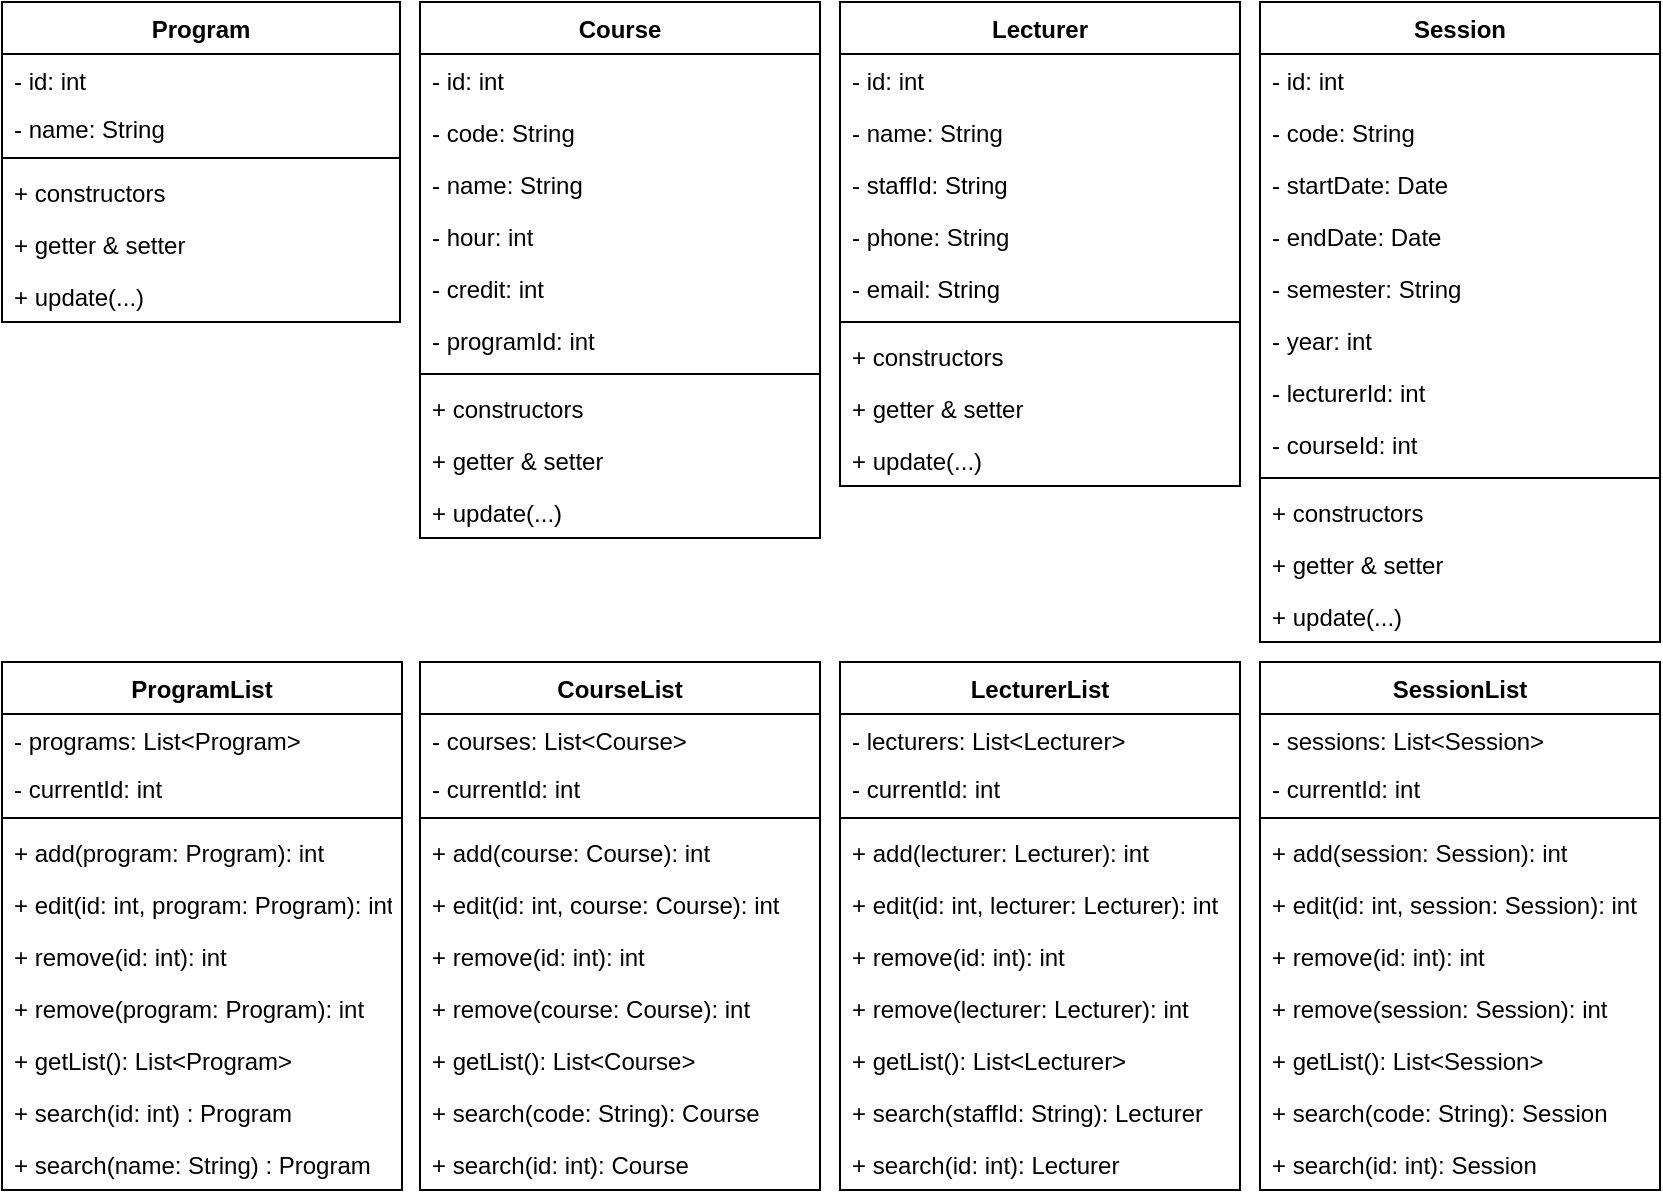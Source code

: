 <mxfile version="19.0.3" type="device"><diagram id="oZxJpT6JI4b_04eO8N4Q" name="Page-1"><mxGraphModel dx="2314" dy="869" grid="1" gridSize="10" guides="1" tooltips="1" connect="1" arrows="1" fold="1" page="1" pageScale="1" pageWidth="1169" pageHeight="1654" math="0" shadow="0"><root><mxCell id="0"/><mxCell id="1" parent="0"/><mxCell id="v8HyNsu235ZyTxbTrq7k-17" value="Program" style="swimlane;fontStyle=1;align=center;verticalAlign=top;childLayout=stackLayout;horizontal=1;startSize=26;horizontalStack=0;resizeParent=1;resizeParentMax=0;resizeLast=0;collapsible=1;marginBottom=0;" parent="1" vertex="1"><mxGeometry x="-1169" width="199" height="160" as="geometry"/></mxCell><mxCell id="v8HyNsu235ZyTxbTrq7k-18" value="- id: int" style="text;strokeColor=none;fillColor=none;align=left;verticalAlign=top;spacingLeft=4;spacingRight=4;overflow=hidden;rotatable=0;points=[[0,0.5],[1,0.5]];portConstraint=eastwest;" parent="v8HyNsu235ZyTxbTrq7k-17" vertex="1"><mxGeometry y="26" width="199" height="24" as="geometry"/></mxCell><mxCell id="v8HyNsu235ZyTxbTrq7k-41" value="- name: String" style="text;strokeColor=none;fillColor=none;align=left;verticalAlign=top;spacingLeft=4;spacingRight=4;overflow=hidden;rotatable=0;points=[[0,0.5],[1,0.5]];portConstraint=eastwest;" parent="v8HyNsu235ZyTxbTrq7k-17" vertex="1"><mxGeometry y="50" width="199" height="24" as="geometry"/></mxCell><mxCell id="v8HyNsu235ZyTxbTrq7k-19" value="" style="line;strokeWidth=1;fillColor=none;align=left;verticalAlign=middle;spacingTop=-1;spacingLeft=3;spacingRight=3;rotatable=0;labelPosition=right;points=[];portConstraint=eastwest;" parent="v8HyNsu235ZyTxbTrq7k-17" vertex="1"><mxGeometry y="74" width="199" height="8" as="geometry"/></mxCell><mxCell id="v8HyNsu235ZyTxbTrq7k-20" value="+ constructors" style="text;strokeColor=none;fillColor=none;align=left;verticalAlign=top;spacingLeft=4;spacingRight=4;overflow=hidden;rotatable=0;points=[[0,0.5],[1,0.5]];portConstraint=eastwest;" parent="v8HyNsu235ZyTxbTrq7k-17" vertex="1"><mxGeometry y="82" width="199" height="26" as="geometry"/></mxCell><mxCell id="aTlGJetLYpkjB8kjlrPy-1" value="+ getter &amp; setter" style="text;strokeColor=none;fillColor=none;align=left;verticalAlign=top;spacingLeft=4;spacingRight=4;overflow=hidden;rotatable=0;points=[[0,0.5],[1,0.5]];portConstraint=eastwest;" parent="v8HyNsu235ZyTxbTrq7k-17" vertex="1"><mxGeometry y="108" width="199" height="26" as="geometry"/></mxCell><mxCell id="aTlGJetLYpkjB8kjlrPy-2" value="+ update(...)" style="text;strokeColor=none;fillColor=none;align=left;verticalAlign=top;spacingLeft=4;spacingRight=4;overflow=hidden;rotatable=0;points=[[0,0.5],[1,0.5]];portConstraint=eastwest;" parent="v8HyNsu235ZyTxbTrq7k-17" vertex="1"><mxGeometry y="134" width="199" height="26" as="geometry"/></mxCell><mxCell id="v8HyNsu235ZyTxbTrq7k-25" value="Course" style="swimlane;fontStyle=1;align=center;verticalAlign=top;childLayout=stackLayout;horizontal=1;startSize=26;horizontalStack=0;resizeParent=1;resizeParentMax=0;resizeLast=0;collapsible=1;marginBottom=0;" parent="1" vertex="1"><mxGeometry x="-960" width="200" height="268" as="geometry"/></mxCell><mxCell id="v8HyNsu235ZyTxbTrq7k-26" value="- id: int" style="text;strokeColor=none;fillColor=none;align=left;verticalAlign=top;spacingLeft=4;spacingRight=4;overflow=hidden;rotatable=0;points=[[0,0.5],[1,0.5]];portConstraint=eastwest;" parent="v8HyNsu235ZyTxbTrq7k-25" vertex="1"><mxGeometry y="26" width="200" height="26" as="geometry"/></mxCell><mxCell id="v8HyNsu235ZyTxbTrq7k-42" value="- code: String" style="text;strokeColor=none;fillColor=none;align=left;verticalAlign=top;spacingLeft=4;spacingRight=4;overflow=hidden;rotatable=0;points=[[0,0.5],[1,0.5]];portConstraint=eastwest;" parent="v8HyNsu235ZyTxbTrq7k-25" vertex="1"><mxGeometry y="52" width="200" height="26" as="geometry"/></mxCell><mxCell id="v8HyNsu235ZyTxbTrq7k-47" value="- name: String" style="text;strokeColor=none;fillColor=none;align=left;verticalAlign=top;spacingLeft=4;spacingRight=4;overflow=hidden;rotatable=0;points=[[0,0.5],[1,0.5]];portConstraint=eastwest;" parent="v8HyNsu235ZyTxbTrq7k-25" vertex="1"><mxGeometry y="78" width="200" height="26" as="geometry"/></mxCell><mxCell id="v8HyNsu235ZyTxbTrq7k-46" value="- hour: int" style="text;strokeColor=none;fillColor=none;align=left;verticalAlign=top;spacingLeft=4;spacingRight=4;overflow=hidden;rotatable=0;points=[[0,0.5],[1,0.5]];portConstraint=eastwest;" parent="v8HyNsu235ZyTxbTrq7k-25" vertex="1"><mxGeometry y="104" width="200" height="26" as="geometry"/></mxCell><mxCell id="v8HyNsu235ZyTxbTrq7k-45" value="- credit: int" style="text;strokeColor=none;fillColor=none;align=left;verticalAlign=top;spacingLeft=4;spacingRight=4;overflow=hidden;rotatable=0;points=[[0,0.5],[1,0.5]];portConstraint=eastwest;" parent="v8HyNsu235ZyTxbTrq7k-25" vertex="1"><mxGeometry y="130" width="200" height="26" as="geometry"/></mxCell><mxCell id="v8HyNsu235ZyTxbTrq7k-53" value="- programId: int" style="text;strokeColor=none;fillColor=none;align=left;verticalAlign=top;spacingLeft=4;spacingRight=4;overflow=hidden;rotatable=0;points=[[0,0.5],[1,0.5]];portConstraint=eastwest;" parent="v8HyNsu235ZyTxbTrq7k-25" vertex="1"><mxGeometry y="156" width="200" height="26" as="geometry"/></mxCell><mxCell id="v8HyNsu235ZyTxbTrq7k-27" value="" style="line;strokeWidth=1;fillColor=none;align=left;verticalAlign=middle;spacingTop=-1;spacingLeft=3;spacingRight=3;rotatable=0;labelPosition=right;points=[];portConstraint=eastwest;" parent="v8HyNsu235ZyTxbTrq7k-25" vertex="1"><mxGeometry y="182" width="200" height="8" as="geometry"/></mxCell><mxCell id="v8HyNsu235ZyTxbTrq7k-28" value="+ constructors" style="text;strokeColor=none;fillColor=none;align=left;verticalAlign=top;spacingLeft=4;spacingRight=4;overflow=hidden;rotatable=0;points=[[0,0.5],[1,0.5]];portConstraint=eastwest;" parent="v8HyNsu235ZyTxbTrq7k-25" vertex="1"><mxGeometry y="190" width="200" height="26" as="geometry"/></mxCell><mxCell id="aTlGJetLYpkjB8kjlrPy-3" value="+ getter &amp; setter" style="text;strokeColor=none;fillColor=none;align=left;verticalAlign=top;spacingLeft=4;spacingRight=4;overflow=hidden;rotatable=0;points=[[0,0.5],[1,0.5]];portConstraint=eastwest;" parent="v8HyNsu235ZyTxbTrq7k-25" vertex="1"><mxGeometry y="216" width="200" height="26" as="geometry"/></mxCell><mxCell id="aTlGJetLYpkjB8kjlrPy-4" value="+ update(...)" style="text;strokeColor=none;fillColor=none;align=left;verticalAlign=top;spacingLeft=4;spacingRight=4;overflow=hidden;rotatable=0;points=[[0,0.5],[1,0.5]];portConstraint=eastwest;" parent="v8HyNsu235ZyTxbTrq7k-25" vertex="1"><mxGeometry y="242" width="200" height="26" as="geometry"/></mxCell><mxCell id="v8HyNsu235ZyTxbTrq7k-29" value="Lecturer" style="swimlane;fontStyle=1;align=center;verticalAlign=top;childLayout=stackLayout;horizontal=1;startSize=26;horizontalStack=0;resizeParent=1;resizeParentMax=0;resizeLast=0;collapsible=1;marginBottom=0;" parent="1" vertex="1"><mxGeometry x="-750" width="200" height="242" as="geometry"/></mxCell><mxCell id="v8HyNsu235ZyTxbTrq7k-30" value="- id: int" style="text;strokeColor=none;fillColor=none;align=left;verticalAlign=top;spacingLeft=4;spacingRight=4;overflow=hidden;rotatable=0;points=[[0,0.5],[1,0.5]];portConstraint=eastwest;" parent="v8HyNsu235ZyTxbTrq7k-29" vertex="1"><mxGeometry y="26" width="200" height="26" as="geometry"/></mxCell><mxCell id="v8HyNsu235ZyTxbTrq7k-48" value="- name: String" style="text;strokeColor=none;fillColor=none;align=left;verticalAlign=top;spacingLeft=4;spacingRight=4;overflow=hidden;rotatable=0;points=[[0,0.5],[1,0.5]];portConstraint=eastwest;" parent="v8HyNsu235ZyTxbTrq7k-29" vertex="1"><mxGeometry y="52" width="200" height="26" as="geometry"/></mxCell><mxCell id="v8HyNsu235ZyTxbTrq7k-51" value="- staffId: String" style="text;strokeColor=none;fillColor=none;align=left;verticalAlign=top;spacingLeft=4;spacingRight=4;overflow=hidden;rotatable=0;points=[[0,0.5],[1,0.5]];portConstraint=eastwest;" parent="v8HyNsu235ZyTxbTrq7k-29" vertex="1"><mxGeometry y="78" width="200" height="26" as="geometry"/></mxCell><mxCell id="v8HyNsu235ZyTxbTrq7k-50" value="- phone: String" style="text;strokeColor=none;fillColor=none;align=left;verticalAlign=top;spacingLeft=4;spacingRight=4;overflow=hidden;rotatable=0;points=[[0,0.5],[1,0.5]];portConstraint=eastwest;" parent="v8HyNsu235ZyTxbTrq7k-29" vertex="1"><mxGeometry y="104" width="200" height="26" as="geometry"/></mxCell><mxCell id="v8HyNsu235ZyTxbTrq7k-49" value="- email: String" style="text;strokeColor=none;fillColor=none;align=left;verticalAlign=top;spacingLeft=4;spacingRight=4;overflow=hidden;rotatable=0;points=[[0,0.5],[1,0.5]];portConstraint=eastwest;" parent="v8HyNsu235ZyTxbTrq7k-29" vertex="1"><mxGeometry y="130" width="200" height="26" as="geometry"/></mxCell><mxCell id="v8HyNsu235ZyTxbTrq7k-31" value="" style="line;strokeWidth=1;fillColor=none;align=left;verticalAlign=middle;spacingTop=-1;spacingLeft=3;spacingRight=3;rotatable=0;labelPosition=right;points=[];portConstraint=eastwest;" parent="v8HyNsu235ZyTxbTrq7k-29" vertex="1"><mxGeometry y="156" width="200" height="8" as="geometry"/></mxCell><mxCell id="v8HyNsu235ZyTxbTrq7k-32" value="+ constructors" style="text;strokeColor=none;fillColor=none;align=left;verticalAlign=top;spacingLeft=4;spacingRight=4;overflow=hidden;rotatable=0;points=[[0,0.5],[1,0.5]];portConstraint=eastwest;" parent="v8HyNsu235ZyTxbTrq7k-29" vertex="1"><mxGeometry y="164" width="200" height="26" as="geometry"/></mxCell><mxCell id="aTlGJetLYpkjB8kjlrPy-5" value="+ getter &amp; setter" style="text;strokeColor=none;fillColor=none;align=left;verticalAlign=top;spacingLeft=4;spacingRight=4;overflow=hidden;rotatable=0;points=[[0,0.5],[1,0.5]];portConstraint=eastwest;" parent="v8HyNsu235ZyTxbTrq7k-29" vertex="1"><mxGeometry y="190" width="200" height="26" as="geometry"/></mxCell><mxCell id="aTlGJetLYpkjB8kjlrPy-6" value="+ update(...)" style="text;strokeColor=none;fillColor=none;align=left;verticalAlign=top;spacingLeft=4;spacingRight=4;overflow=hidden;rotatable=0;points=[[0,0.5],[1,0.5]];portConstraint=eastwest;" parent="v8HyNsu235ZyTxbTrq7k-29" vertex="1"><mxGeometry y="216" width="200" height="26" as="geometry"/></mxCell><mxCell id="v8HyNsu235ZyTxbTrq7k-33" value="Session" style="swimlane;fontStyle=1;align=center;verticalAlign=top;childLayout=stackLayout;horizontal=1;startSize=26;horizontalStack=0;resizeParent=1;resizeParentMax=0;resizeLast=0;collapsible=1;marginBottom=0;" parent="1" vertex="1"><mxGeometry x="-540" width="200" height="320" as="geometry"/></mxCell><mxCell id="v8HyNsu235ZyTxbTrq7k-34" value="- id: int" style="text;strokeColor=none;fillColor=none;align=left;verticalAlign=top;spacingLeft=4;spacingRight=4;overflow=hidden;rotatable=0;points=[[0,0.5],[1,0.5]];portConstraint=eastwest;" parent="v8HyNsu235ZyTxbTrq7k-33" vertex="1"><mxGeometry y="26" width="200" height="26" as="geometry"/></mxCell><mxCell id="aTlGJetLYpkjB8kjlrPy-13" value="- code: String" style="text;strokeColor=none;fillColor=none;align=left;verticalAlign=top;spacingLeft=4;spacingRight=4;overflow=hidden;rotatable=0;points=[[0,0.5],[1,0.5]];portConstraint=eastwest;" parent="v8HyNsu235ZyTxbTrq7k-33" vertex="1"><mxGeometry y="52" width="200" height="26" as="geometry"/></mxCell><mxCell id="v8HyNsu235ZyTxbTrq7k-57" value="- startDate: Date" style="text;strokeColor=none;fillColor=none;align=left;verticalAlign=top;spacingLeft=4;spacingRight=4;overflow=hidden;rotatable=0;points=[[0,0.5],[1,0.5]];portConstraint=eastwest;" parent="v8HyNsu235ZyTxbTrq7k-33" vertex="1"><mxGeometry y="78" width="200" height="26" as="geometry"/></mxCell><mxCell id="v8HyNsu235ZyTxbTrq7k-56" value="- endDate: Date" style="text;strokeColor=none;fillColor=none;align=left;verticalAlign=top;spacingLeft=4;spacingRight=4;overflow=hidden;rotatable=0;points=[[0,0.5],[1,0.5]];portConstraint=eastwest;" parent="v8HyNsu235ZyTxbTrq7k-33" vertex="1"><mxGeometry y="104" width="200" height="26" as="geometry"/></mxCell><mxCell id="v8HyNsu235ZyTxbTrq7k-55" value="- semester: String" style="text;strokeColor=none;fillColor=none;align=left;verticalAlign=top;spacingLeft=4;spacingRight=4;overflow=hidden;rotatable=0;points=[[0,0.5],[1,0.5]];portConstraint=eastwest;" parent="v8HyNsu235ZyTxbTrq7k-33" vertex="1"><mxGeometry y="130" width="200" height="26" as="geometry"/></mxCell><mxCell id="v8HyNsu235ZyTxbTrq7k-54" value="- year: int" style="text;strokeColor=none;fillColor=none;align=left;verticalAlign=top;spacingLeft=4;spacingRight=4;overflow=hidden;rotatable=0;points=[[0,0.5],[1,0.5]];portConstraint=eastwest;" parent="v8HyNsu235ZyTxbTrq7k-33" vertex="1"><mxGeometry y="156" width="200" height="26" as="geometry"/></mxCell><mxCell id="v8HyNsu235ZyTxbTrq7k-58" value="- lecturerId: int" style="text;strokeColor=none;fillColor=none;align=left;verticalAlign=top;spacingLeft=4;spacingRight=4;overflow=hidden;rotatable=0;points=[[0,0.5],[1,0.5]];portConstraint=eastwest;" parent="v8HyNsu235ZyTxbTrq7k-33" vertex="1"><mxGeometry y="182" width="200" height="26" as="geometry"/></mxCell><mxCell id="v8HyNsu235ZyTxbTrq7k-59" value="- courseId: int" style="text;strokeColor=none;fillColor=none;align=left;verticalAlign=top;spacingLeft=4;spacingRight=4;overflow=hidden;rotatable=0;points=[[0,0.5],[1,0.5]];portConstraint=eastwest;" parent="v8HyNsu235ZyTxbTrq7k-33" vertex="1"><mxGeometry y="208" width="200" height="26" as="geometry"/></mxCell><mxCell id="v8HyNsu235ZyTxbTrq7k-35" value="" style="line;strokeWidth=1;fillColor=none;align=left;verticalAlign=middle;spacingTop=-1;spacingLeft=3;spacingRight=3;rotatable=0;labelPosition=right;points=[];portConstraint=eastwest;" parent="v8HyNsu235ZyTxbTrq7k-33" vertex="1"><mxGeometry y="234" width="200" height="8" as="geometry"/></mxCell><mxCell id="v8HyNsu235ZyTxbTrq7k-36" value="+ constructors" style="text;strokeColor=none;fillColor=none;align=left;verticalAlign=top;spacingLeft=4;spacingRight=4;overflow=hidden;rotatable=0;points=[[0,0.5],[1,0.5]];portConstraint=eastwest;" parent="v8HyNsu235ZyTxbTrq7k-33" vertex="1"><mxGeometry y="242" width="200" height="26" as="geometry"/></mxCell><mxCell id="aTlGJetLYpkjB8kjlrPy-7" value="+ getter &amp; setter" style="text;strokeColor=none;fillColor=none;align=left;verticalAlign=top;spacingLeft=4;spacingRight=4;overflow=hidden;rotatable=0;points=[[0,0.5],[1,0.5]];portConstraint=eastwest;" parent="v8HyNsu235ZyTxbTrq7k-33" vertex="1"><mxGeometry y="268" width="200" height="26" as="geometry"/></mxCell><mxCell id="aTlGJetLYpkjB8kjlrPy-8" value="+ update(...)" style="text;strokeColor=none;fillColor=none;align=left;verticalAlign=top;spacingLeft=4;spacingRight=4;overflow=hidden;rotatable=0;points=[[0,0.5],[1,0.5]];portConstraint=eastwest;" parent="v8HyNsu235ZyTxbTrq7k-33" vertex="1"><mxGeometry y="294" width="200" height="26" as="geometry"/></mxCell><mxCell id="v8HyNsu235ZyTxbTrq7k-60" value="ProgramList" style="swimlane;fontStyle=1;align=center;verticalAlign=top;childLayout=stackLayout;horizontal=1;startSize=26;horizontalStack=0;resizeParent=1;resizeParentMax=0;resizeLast=0;collapsible=1;marginBottom=0;" parent="1" vertex="1"><mxGeometry x="-1169" y="330" width="200" height="264" as="geometry"/></mxCell><mxCell id="v8HyNsu235ZyTxbTrq7k-61" value="- programs: List&lt;Program&gt;" style="text;strokeColor=none;fillColor=none;align=left;verticalAlign=top;spacingLeft=4;spacingRight=4;overflow=hidden;rotatable=0;points=[[0,0.5],[1,0.5]];portConstraint=eastwest;" parent="v8HyNsu235ZyTxbTrq7k-60" vertex="1"><mxGeometry y="26" width="200" height="24" as="geometry"/></mxCell><mxCell id="v8HyNsu235ZyTxbTrq7k-62" value="- currentId: int" style="text;strokeColor=none;fillColor=none;align=left;verticalAlign=top;spacingLeft=4;spacingRight=4;overflow=hidden;rotatable=0;points=[[0,0.5],[1,0.5]];portConstraint=eastwest;" parent="v8HyNsu235ZyTxbTrq7k-60" vertex="1"><mxGeometry y="50" width="200" height="24" as="geometry"/></mxCell><mxCell id="v8HyNsu235ZyTxbTrq7k-63" value="" style="line;strokeWidth=1;fillColor=none;align=left;verticalAlign=middle;spacingTop=-1;spacingLeft=3;spacingRight=3;rotatable=0;labelPosition=right;points=[];portConstraint=eastwest;" parent="v8HyNsu235ZyTxbTrq7k-60" vertex="1"><mxGeometry y="74" width="200" height="8" as="geometry"/></mxCell><mxCell id="v8HyNsu235ZyTxbTrq7k-64" value="+ add(program: Program): int" style="text;strokeColor=none;fillColor=none;align=left;verticalAlign=top;spacingLeft=4;spacingRight=4;overflow=hidden;rotatable=0;points=[[0,0.5],[1,0.5]];portConstraint=eastwest;" parent="v8HyNsu235ZyTxbTrq7k-60" vertex="1"><mxGeometry y="82" width="200" height="26" as="geometry"/></mxCell><mxCell id="v8HyNsu235ZyTxbTrq7k-70" value="+ edit(id: int, program: Program): int" style="text;strokeColor=none;fillColor=none;align=left;verticalAlign=top;spacingLeft=4;spacingRight=4;overflow=hidden;rotatable=0;points=[[0,0.5],[1,0.5]];portConstraint=eastwest;" parent="v8HyNsu235ZyTxbTrq7k-60" vertex="1"><mxGeometry y="108" width="200" height="26" as="geometry"/></mxCell><mxCell id="v8HyNsu235ZyTxbTrq7k-71" value="+ remove(id: int): int" style="text;strokeColor=none;fillColor=none;align=left;verticalAlign=top;spacingLeft=4;spacingRight=4;overflow=hidden;rotatable=0;points=[[0,0.5],[1,0.5]];portConstraint=eastwest;" parent="v8HyNsu235ZyTxbTrq7k-60" vertex="1"><mxGeometry y="134" width="200" height="26" as="geometry"/></mxCell><mxCell id="HqZdquIFN7xeBruBLOPi-1" value="+ remove(program: Program): int" style="text;strokeColor=none;fillColor=none;align=left;verticalAlign=top;spacingLeft=4;spacingRight=4;overflow=hidden;rotatable=0;points=[[0,0.5],[1,0.5]];portConstraint=eastwest;" parent="v8HyNsu235ZyTxbTrq7k-60" vertex="1"><mxGeometry y="160" width="200" height="26" as="geometry"/></mxCell><mxCell id="v8HyNsu235ZyTxbTrq7k-72" value="+ getList(): List&lt;Program&gt;" style="text;strokeColor=none;fillColor=none;align=left;verticalAlign=top;spacingLeft=4;spacingRight=4;overflow=hidden;rotatable=0;points=[[0,0.5],[1,0.5]];portConstraint=eastwest;" parent="v8HyNsu235ZyTxbTrq7k-60" vertex="1"><mxGeometry y="186" width="200" height="26" as="geometry"/></mxCell><mxCell id="aTlGJetLYpkjB8kjlrPy-9" value="+ search(id: int) : Program" style="text;strokeColor=none;fillColor=none;align=left;verticalAlign=top;spacingLeft=4;spacingRight=4;overflow=hidden;rotatable=0;points=[[0,0.5],[1,0.5]];portConstraint=eastwest;" parent="v8HyNsu235ZyTxbTrq7k-60" vertex="1"><mxGeometry y="212" width="200" height="26" as="geometry"/></mxCell><mxCell id="a7wjYaLrGyi0eOPv8i37-1" value="+ search(name: String) : Program" style="text;strokeColor=none;fillColor=none;align=left;verticalAlign=top;spacingLeft=4;spacingRight=4;overflow=hidden;rotatable=0;points=[[0,0.5],[1,0.5]];portConstraint=eastwest;" parent="v8HyNsu235ZyTxbTrq7k-60" vertex="1"><mxGeometry y="238" width="200" height="26" as="geometry"/></mxCell><mxCell id="v8HyNsu235ZyTxbTrq7k-84" value="LecturerList" style="swimlane;fontStyle=1;align=center;verticalAlign=top;childLayout=stackLayout;horizontal=1;startSize=26;horizontalStack=0;resizeParent=1;resizeParentMax=0;resizeLast=0;collapsible=1;marginBottom=0;" parent="1" vertex="1"><mxGeometry x="-750" y="330" width="200" height="264" as="geometry"/></mxCell><mxCell id="v8HyNsu235ZyTxbTrq7k-85" value="- lecturers: List&lt;Lecturer&gt;" style="text;strokeColor=none;fillColor=none;align=left;verticalAlign=top;spacingLeft=4;spacingRight=4;overflow=hidden;rotatable=0;points=[[0,0.5],[1,0.5]];portConstraint=eastwest;" parent="v8HyNsu235ZyTxbTrq7k-84" vertex="1"><mxGeometry y="26" width="200" height="24" as="geometry"/></mxCell><mxCell id="v8HyNsu235ZyTxbTrq7k-86" value="- currentId: int" style="text;strokeColor=none;fillColor=none;align=left;verticalAlign=top;spacingLeft=4;spacingRight=4;overflow=hidden;rotatable=0;points=[[0,0.5],[1,0.5]];portConstraint=eastwest;" parent="v8HyNsu235ZyTxbTrq7k-84" vertex="1"><mxGeometry y="50" width="200" height="24" as="geometry"/></mxCell><mxCell id="v8HyNsu235ZyTxbTrq7k-87" value="" style="line;strokeWidth=1;fillColor=none;align=left;verticalAlign=middle;spacingTop=-1;spacingLeft=3;spacingRight=3;rotatable=0;labelPosition=right;points=[];portConstraint=eastwest;" parent="v8HyNsu235ZyTxbTrq7k-84" vertex="1"><mxGeometry y="74" width="200" height="8" as="geometry"/></mxCell><mxCell id="v8HyNsu235ZyTxbTrq7k-88" value="+ add(lecturer: Lecturer): int" style="text;strokeColor=none;fillColor=none;align=left;verticalAlign=top;spacingLeft=4;spacingRight=4;overflow=hidden;rotatable=0;points=[[0,0.5],[1,0.5]];portConstraint=eastwest;" parent="v8HyNsu235ZyTxbTrq7k-84" vertex="1"><mxGeometry y="82" width="200" height="26" as="geometry"/></mxCell><mxCell id="v8HyNsu235ZyTxbTrq7k-89" value="+ edit(id: int, lecturer: Lecturer): int" style="text;strokeColor=none;fillColor=none;align=left;verticalAlign=top;spacingLeft=4;spacingRight=4;overflow=hidden;rotatable=0;points=[[0,0.5],[1,0.5]];portConstraint=eastwest;" parent="v8HyNsu235ZyTxbTrq7k-84" vertex="1"><mxGeometry y="108" width="200" height="26" as="geometry"/></mxCell><mxCell id="v8HyNsu235ZyTxbTrq7k-90" value="+ remove(id: int): int" style="text;strokeColor=none;fillColor=none;align=left;verticalAlign=top;spacingLeft=4;spacingRight=4;overflow=hidden;rotatable=0;points=[[0,0.5],[1,0.5]];portConstraint=eastwest;" parent="v8HyNsu235ZyTxbTrq7k-84" vertex="1"><mxGeometry y="134" width="200" height="26" as="geometry"/></mxCell><mxCell id="HqZdquIFN7xeBruBLOPi-4" value="+ remove(lecturer: Lecturer): int" style="text;strokeColor=none;fillColor=none;align=left;verticalAlign=top;spacingLeft=4;spacingRight=4;overflow=hidden;rotatable=0;points=[[0,0.5],[1,0.5]];portConstraint=eastwest;" parent="v8HyNsu235ZyTxbTrq7k-84" vertex="1"><mxGeometry y="160" width="200" height="26" as="geometry"/></mxCell><mxCell id="v8HyNsu235ZyTxbTrq7k-91" value="+ getList(): List&lt;Lecturer&gt;" style="text;strokeColor=none;fillColor=none;align=left;verticalAlign=top;spacingLeft=4;spacingRight=4;overflow=hidden;rotatable=0;points=[[0,0.5],[1,0.5]];portConstraint=eastwest;" parent="v8HyNsu235ZyTxbTrq7k-84" vertex="1"><mxGeometry y="186" width="200" height="26" as="geometry"/></mxCell><mxCell id="v8HyNsu235ZyTxbTrq7k-93" value="+ search(staffId: String): Lecturer" style="text;strokeColor=none;fillColor=none;align=left;verticalAlign=top;spacingLeft=4;spacingRight=4;overflow=hidden;rotatable=0;points=[[0,0.5],[1,0.5]];portConstraint=eastwest;" parent="v8HyNsu235ZyTxbTrq7k-84" vertex="1"><mxGeometry y="212" width="200" height="26" as="geometry"/></mxCell><mxCell id="aTlGJetLYpkjB8kjlrPy-10" value="+ search(id: int): Lecturer" style="text;strokeColor=none;fillColor=none;align=left;verticalAlign=top;spacingLeft=4;spacingRight=4;overflow=hidden;rotatable=0;points=[[0,0.5],[1,0.5]];portConstraint=eastwest;" parent="v8HyNsu235ZyTxbTrq7k-84" vertex="1"><mxGeometry y="238" width="200" height="26" as="geometry"/></mxCell><mxCell id="v8HyNsu235ZyTxbTrq7k-94" value="SessionList" style="swimlane;fontStyle=1;align=center;verticalAlign=top;childLayout=stackLayout;horizontal=1;startSize=26;horizontalStack=0;resizeParent=1;resizeParentMax=0;resizeLast=0;collapsible=1;marginBottom=0;" parent="1" vertex="1"><mxGeometry x="-540" y="330" width="200" height="264" as="geometry"/></mxCell><mxCell id="v8HyNsu235ZyTxbTrq7k-95" value="- sessions: List&lt;Session&gt;" style="text;strokeColor=none;fillColor=none;align=left;verticalAlign=top;spacingLeft=4;spacingRight=4;overflow=hidden;rotatable=0;points=[[0,0.5],[1,0.5]];portConstraint=eastwest;" parent="v8HyNsu235ZyTxbTrq7k-94" vertex="1"><mxGeometry y="26" width="200" height="24" as="geometry"/></mxCell><mxCell id="v8HyNsu235ZyTxbTrq7k-96" value="- currentId: int" style="text;strokeColor=none;fillColor=none;align=left;verticalAlign=top;spacingLeft=4;spacingRight=4;overflow=hidden;rotatable=0;points=[[0,0.5],[1,0.5]];portConstraint=eastwest;" parent="v8HyNsu235ZyTxbTrq7k-94" vertex="1"><mxGeometry y="50" width="200" height="24" as="geometry"/></mxCell><mxCell id="v8HyNsu235ZyTxbTrq7k-97" value="" style="line;strokeWidth=1;fillColor=none;align=left;verticalAlign=middle;spacingTop=-1;spacingLeft=3;spacingRight=3;rotatable=0;labelPosition=right;points=[];portConstraint=eastwest;" parent="v8HyNsu235ZyTxbTrq7k-94" vertex="1"><mxGeometry y="74" width="200" height="8" as="geometry"/></mxCell><mxCell id="v8HyNsu235ZyTxbTrq7k-98" value="+ add(session: Session): int" style="text;strokeColor=none;fillColor=none;align=left;verticalAlign=top;spacingLeft=4;spacingRight=4;overflow=hidden;rotatable=0;points=[[0,0.5],[1,0.5]];portConstraint=eastwest;" parent="v8HyNsu235ZyTxbTrq7k-94" vertex="1"><mxGeometry y="82" width="200" height="26" as="geometry"/></mxCell><mxCell id="v8HyNsu235ZyTxbTrq7k-99" value="+ edit(id: int, session: Session): int" style="text;strokeColor=none;fillColor=none;align=left;verticalAlign=top;spacingLeft=4;spacingRight=4;overflow=hidden;rotatable=0;points=[[0,0.5],[1,0.5]];portConstraint=eastwest;" parent="v8HyNsu235ZyTxbTrq7k-94" vertex="1"><mxGeometry y="108" width="200" height="26" as="geometry"/></mxCell><mxCell id="v8HyNsu235ZyTxbTrq7k-100" value="+ remove(id: int): int" style="text;strokeColor=none;fillColor=none;align=left;verticalAlign=top;spacingLeft=4;spacingRight=4;overflow=hidden;rotatable=0;points=[[0,0.5],[1,0.5]];portConstraint=eastwest;" parent="v8HyNsu235ZyTxbTrq7k-94" vertex="1"><mxGeometry y="134" width="200" height="26" as="geometry"/></mxCell><mxCell id="HqZdquIFN7xeBruBLOPi-5" value="+ remove(session: Session): int" style="text;strokeColor=none;fillColor=none;align=left;verticalAlign=top;spacingLeft=4;spacingRight=4;overflow=hidden;rotatable=0;points=[[0,0.5],[1,0.5]];portConstraint=eastwest;" parent="v8HyNsu235ZyTxbTrq7k-94" vertex="1"><mxGeometry y="160" width="200" height="26" as="geometry"/></mxCell><mxCell id="v8HyNsu235ZyTxbTrq7k-101" value="+ getList(): List&lt;Session&gt;" style="text;strokeColor=none;fillColor=none;align=left;verticalAlign=top;spacingLeft=4;spacingRight=4;overflow=hidden;rotatable=0;points=[[0,0.5],[1,0.5]];portConstraint=eastwest;" parent="v8HyNsu235ZyTxbTrq7k-94" vertex="1"><mxGeometry y="186" width="200" height="26" as="geometry"/></mxCell><mxCell id="v8HyNsu235ZyTxbTrq7k-103" value="+ search(code: String): Session" style="text;strokeColor=none;fillColor=none;align=left;verticalAlign=top;spacingLeft=4;spacingRight=4;overflow=hidden;rotatable=0;points=[[0,0.5],[1,0.5]];portConstraint=eastwest;" parent="v8HyNsu235ZyTxbTrq7k-94" vertex="1"><mxGeometry y="212" width="200" height="26" as="geometry"/></mxCell><mxCell id="aTlGJetLYpkjB8kjlrPy-12" value="+ search(id: int): Session" style="text;strokeColor=none;fillColor=none;align=left;verticalAlign=top;spacingLeft=4;spacingRight=4;overflow=hidden;rotatable=0;points=[[0,0.5],[1,0.5]];portConstraint=eastwest;" parent="v8HyNsu235ZyTxbTrq7k-94" vertex="1"><mxGeometry y="238" width="200" height="26" as="geometry"/></mxCell><mxCell id="v8HyNsu235ZyTxbTrq7k-74" value="CourseList" style="swimlane;fontStyle=1;align=center;verticalAlign=top;childLayout=stackLayout;horizontal=1;startSize=26;horizontalStack=0;resizeParent=1;resizeParentMax=0;resizeLast=0;collapsible=1;marginBottom=0;" parent="1" vertex="1"><mxGeometry x="-960" y="330" width="200" height="264" as="geometry"/></mxCell><mxCell id="v8HyNsu235ZyTxbTrq7k-75" value="- courses: List&lt;Course&gt;" style="text;strokeColor=none;fillColor=none;align=left;verticalAlign=top;spacingLeft=4;spacingRight=4;overflow=hidden;rotatable=0;points=[[0,0.5],[1,0.5]];portConstraint=eastwest;" parent="v8HyNsu235ZyTxbTrq7k-74" vertex="1"><mxGeometry y="26" width="200" height="24" as="geometry"/></mxCell><mxCell id="v8HyNsu235ZyTxbTrq7k-76" value="- currentId: int" style="text;strokeColor=none;fillColor=none;align=left;verticalAlign=top;spacingLeft=4;spacingRight=4;overflow=hidden;rotatable=0;points=[[0,0.5],[1,0.5]];portConstraint=eastwest;" parent="v8HyNsu235ZyTxbTrq7k-74" vertex="1"><mxGeometry y="50" width="200" height="24" as="geometry"/></mxCell><mxCell id="v8HyNsu235ZyTxbTrq7k-77" value="" style="line;strokeWidth=1;fillColor=none;align=left;verticalAlign=middle;spacingTop=-1;spacingLeft=3;spacingRight=3;rotatable=0;labelPosition=right;points=[];portConstraint=eastwest;" parent="v8HyNsu235ZyTxbTrq7k-74" vertex="1"><mxGeometry y="74" width="200" height="8" as="geometry"/></mxCell><mxCell id="v8HyNsu235ZyTxbTrq7k-78" value="+ add(course: Course): int" style="text;strokeColor=none;fillColor=none;align=left;verticalAlign=top;spacingLeft=4;spacingRight=4;overflow=hidden;rotatable=0;points=[[0,0.5],[1,0.5]];portConstraint=eastwest;" parent="v8HyNsu235ZyTxbTrq7k-74" vertex="1"><mxGeometry y="82" width="200" height="26" as="geometry"/></mxCell><mxCell id="v8HyNsu235ZyTxbTrq7k-79" value="+ edit(id: int, course: Course): int" style="text;strokeColor=none;fillColor=none;align=left;verticalAlign=top;spacingLeft=4;spacingRight=4;overflow=hidden;rotatable=0;points=[[0,0.5],[1,0.5]];portConstraint=eastwest;" parent="v8HyNsu235ZyTxbTrq7k-74" vertex="1"><mxGeometry y="108" width="200" height="26" as="geometry"/></mxCell><mxCell id="v8HyNsu235ZyTxbTrq7k-80" value="+ remove(id: int): int" style="text;strokeColor=none;fillColor=none;align=left;verticalAlign=top;spacingLeft=4;spacingRight=4;overflow=hidden;rotatable=0;points=[[0,0.5],[1,0.5]];portConstraint=eastwest;" parent="v8HyNsu235ZyTxbTrq7k-74" vertex="1"><mxGeometry y="134" width="200" height="26" as="geometry"/></mxCell><mxCell id="HqZdquIFN7xeBruBLOPi-3" value="+ remove(course: Course): int" style="text;strokeColor=none;fillColor=none;align=left;verticalAlign=top;spacingLeft=4;spacingRight=4;overflow=hidden;rotatable=0;points=[[0,0.5],[1,0.5]];portConstraint=eastwest;" parent="v8HyNsu235ZyTxbTrq7k-74" vertex="1"><mxGeometry y="160" width="200" height="26" as="geometry"/></mxCell><mxCell id="v8HyNsu235ZyTxbTrq7k-81" value="+ getList(): List&lt;Course&gt;" style="text;strokeColor=none;fillColor=none;align=left;verticalAlign=top;spacingLeft=4;spacingRight=4;overflow=hidden;rotatable=0;points=[[0,0.5],[1,0.5]];portConstraint=eastwest;" parent="v8HyNsu235ZyTxbTrq7k-74" vertex="1"><mxGeometry y="186" width="200" height="26" as="geometry"/></mxCell><mxCell id="v8HyNsu235ZyTxbTrq7k-83" value="+ search(code: String): Course" style="text;strokeColor=none;fillColor=none;align=left;verticalAlign=top;spacingLeft=4;spacingRight=4;overflow=hidden;rotatable=0;points=[[0,0.5],[1,0.5]];portConstraint=eastwest;" parent="v8HyNsu235ZyTxbTrq7k-74" vertex="1"><mxGeometry y="212" width="200" height="26" as="geometry"/></mxCell><mxCell id="aTlGJetLYpkjB8kjlrPy-11" value="+ search(id: int): Course" style="text;strokeColor=none;fillColor=none;align=left;verticalAlign=top;spacingLeft=4;spacingRight=4;overflow=hidden;rotatable=0;points=[[0,0.5],[1,0.5]];portConstraint=eastwest;" parent="v8HyNsu235ZyTxbTrq7k-74" vertex="1"><mxGeometry y="238" width="200" height="26" as="geometry"/></mxCell></root></mxGraphModel></diagram></mxfile>